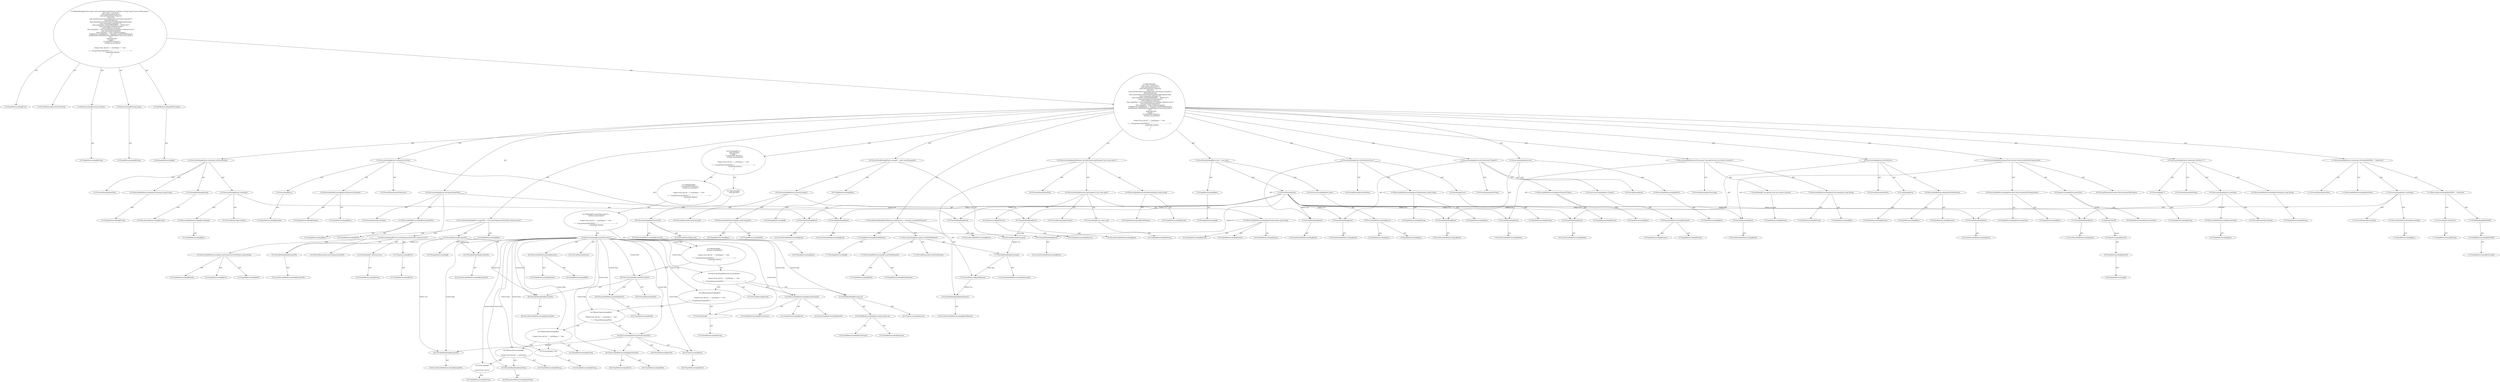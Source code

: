 digraph "runTestAntScript#?,String,String" {
0 [label="2:CtTypeReferenceImpl@void" shape=ellipse]
1 [label="2:CtVirtualElement@runTestAntScript" shape=ellipse]
2 [label="2:CtParameterImpl@String testName" shape=ellipse]
3 [label="2:CtTypeReferenceImpl@String" shape=ellipse]
4 [label="2:CtParameterImpl@String target" shape=ellipse]
5 [label="2:CtTypeReferenceImpl@String" shape=ellipse]
6 [label="2:CtTypeReferenceImpl@IOException" shape=ellipse]
7 [label="2:CtPackageReferenceImpl@" shape=ellipse]
8 [label="3:CtTypeReferenceImpl@Java" shape=ellipse]
9 [label="3:CtPackageReferenceImpl@" shape=ellipse]
10 [label="3:CtExecutableReferenceImpl@Java()" shape=ellipse]
11 [label="3:CtTypeReferenceImpl@Java" shape=ellipse]
12 [label="3:CtTypeReferenceImpl@Java" shape=ellipse]
13 [label="3:CtConstructorCallImpl@new Java()" shape=ellipse]
14 [label="3:CtVirtualElement@task" shape=ellipse]
15 [label="3:CtLocalVariableImpl@Java task = new Java()" shape=ellipse]
16 [label="4:CtExecutableReferenceImpl@setTaskName(java.lang.String)" shape=ellipse]
17 [label="4:CtTypeReferenceImpl@Java" shape=ellipse]
18 [label="4:CtTypeReferenceImpl@String" shape=ellipse]
19 [label="4:CtVirtualElement@setTaskName" shape=ellipse]
20 [label="4:CtVariableReadImpl@task" shape=ellipse]
21 [label="4:CtLocalVariableReferenceImpl@task" shape=ellipse]
22 [label="4:CtLiteralImpl@\"java\"" shape=ellipse]
23 [label="4:CtTypeReferenceImpl@String" shape=ellipse]
24 [label="4:CtInvocationImpl@task.setTaskName(\"java\")" shape=ellipse]
25 [label="5:CtExecutableReferenceImpl@setProject(Project)" shape=ellipse]
26 [label="5:CtTypeReferenceImpl@Java" shape=ellipse]
27 [label="5:CtTypeReferenceImpl@Project" shape=ellipse]
28 [label="5:CtVirtualElement@setProject" shape=ellipse]
29 [label="5:CtVariableReadImpl@task" shape=ellipse]
30 [label="5:CtLocalVariableReferenceImpl@task" shape=ellipse]
31 [label="5:CtExecutableReferenceImpl@Project()" shape=ellipse]
32 [label="5:CtTypeReferenceImpl@Project" shape=ellipse]
33 [label="5:CtTypeReferenceImpl@Project" shape=ellipse]
34 [label="5:CtConstructorCallImpl@new Project()" shape=ellipse]
35 [label="5:CtInvocationImpl@task.setProject(new Project())" shape=ellipse]
36 [label="6:CtExecutableReferenceImpl@init()" shape=ellipse]
37 [label="6:CtTypeReferenceImpl@Java" shape=ellipse]
38 [label="6:CtVirtualElement@init" shape=ellipse]
39 [label="6:CtVariableReadImpl@task" shape=ellipse]
40 [label="6:CtLocalVariableReferenceImpl@task" shape=ellipse]
41 [label="6:CtInvocationImpl@task.init()" shape=ellipse]
42 [label="7:CtExecutableReferenceImpl@setClassname(java.lang.String)" shape=ellipse]
43 [label="7:CtTypeReferenceImpl@Java" shape=ellipse]
44 [label="7:CtTypeReferenceImpl@String" shape=ellipse]
45 [label="7:CtVirtualElement@setClassname" shape=ellipse]
46 [label="7:CtVariableReadImpl@task" shape=ellipse]
47 [label="7:CtLocalVariableReferenceImpl@task" shape=ellipse]
48 [label="7:CtLiteralImpl@\"org.apache.tools.ant.launch.Launcher\"" shape=ellipse]
49 [label="7:CtTypeReferenceImpl@String" shape=ellipse]
50 [label="7:CtInvocationImpl@task.setClassname(\"org.apache.tools.ant.launch.Launcher\")" shape=ellipse]
51 [label="8:CtExecutableReferenceImpl@setFork(boolean)" shape=ellipse]
52 [label="8:CtTypeReferenceImpl@Java" shape=ellipse]
53 [label="8:CtTypeReferenceImpl@boolean" shape=ellipse]
54 [label="8:CtVirtualElement@setFork" shape=ellipse]
55 [label="8:CtVariableReadImpl@task" shape=ellipse]
56 [label="8:CtLocalVariableReferenceImpl@task" shape=ellipse]
57 [label="8:CtLiteralImpl@true" shape=ellipse]
58 [label="8:CtTypeReferenceImpl@boolean" shape=ellipse]
59 [label="8:CtInvocationImpl@task.setFork(true)" shape=ellipse]
60 [label="9:CtExecutableReferenceImpl@transferCoberturaDataFileProperty(Java)" shape=ellipse]
61 [label="9:CtTypeReferenceImpl@InstrumentTask" shape=ellipse]
62 [label="9:CtTypeReferenceImpl@Java" shape=ellipse]
63 [label="9:CtVirtualElement@transferCoberturaDataFileProperty" shape=ellipse]
64 [label="9:CtTypeAccessImpl@InstrumentTask" shape=ellipse]
65 [label="9:CtTypeReferenceImpl@InstrumentTask" shape=ellipse]
66 [label="9:CtVariableReadImpl@task" shape=ellipse]
67 [label="9:CtLocalVariableReferenceImpl@task" shape=ellipse]
68 [label="9:CtInvocationImpl@InstrumentTask.transferCoberturaDataFileProperty(task)" shape=ellipse]
69 [label="10:CtExecutableReferenceImpl@setValue(java.lang.String)" shape=ellipse]
70 [label="10:CtTypeReferenceImpl@String" shape=ellipse]
71 [label="10:CtVirtualElement@setValue" shape=ellipse]
72 [label="10:CtExecutableReferenceImpl@createArg()" shape=ellipse]
73 [label="10:CtTypeReferenceImpl@Java" shape=ellipse]
74 [label="10:CtVirtualElement@createArg" shape=ellipse]
75 [label="10:CtVariableReadImpl@task" shape=ellipse]
76 [label="10:CtLocalVariableReferenceImpl@task" shape=ellipse]
77 [label="10:CtInvocationImpl@task.createArg()" shape=ellipse]
78 [label="10:CtLiteralImpl@\"-f\"" shape=ellipse]
79 [label="10:CtTypeReferenceImpl@String" shape=ellipse]
80 [label="10:CtInvocationImpl@task.createArg().setValue(\"-f\")" shape=ellipse]
81 [label="11:CtExecutableReferenceImpl@setValue()" shape=ellipse]
82 [label="11:CtVirtualElement@setValue" shape=ellipse]
83 [label="11:CtExecutableReferenceImpl@createArg()" shape=ellipse]
84 [label="11:CtTypeReferenceImpl@Java" shape=ellipse]
85 [label="11:CtVirtualElement@createArg" shape=ellipse]
86 [label="11:CtVariableReadImpl@task" shape=ellipse]
87 [label="11:CtLocalVariableReferenceImpl@task" shape=ellipse]
88 [label="11:CtInvocationImpl@task.createArg()" shape=ellipse]
89 [label="11:CtFieldReferenceImpl@BASEDIR" shape=ellipse]
90 [label="11:CtTypeReferenceImpl@PlaceHold" shape=ellipse]
91 [label="11:CtFieldReadImpl@BASEDIR" shape=ellipse]
92 [label="11:CtLiteralImpl@\"/build.xml\"" shape=ellipse]
93 [label="11:CtTypeReferenceImpl@String" shape=ellipse]
94 [label="11:CtBinaryOperatorImpl@BASEDIR + \"/build.xml\"" shape=ellipse]
95 [label="11:CtInvocationImpl@task.createArg().setValue(BASEDIR + \"/build.xml\")" shape=ellipse]
96 [label="12:CtExecutableReferenceImpl@setValue(java.lang.String)" shape=ellipse]
97 [label="12:CtTypeReferenceImpl@String" shape=ellipse]
98 [label="12:CtVirtualElement@setValue" shape=ellipse]
99 [label="12:CtExecutableReferenceImpl@createArg()" shape=ellipse]
100 [label="12:CtTypeReferenceImpl@Java" shape=ellipse]
101 [label="12:CtVirtualElement@createArg" shape=ellipse]
102 [label="12:CtVariableReadImpl@task" shape=ellipse]
103 [label="12:CtLocalVariableReferenceImpl@task" shape=ellipse]
104 [label="12:CtInvocationImpl@task.createArg()" shape=ellipse]
105 [label="12:CtVariableReadImpl@target" shape=ellipse]
106 [label="12:CtParameterReferenceImpl@target" shape=ellipse]
107 [label="12:CtInvocationImpl@task.createArg().setValue(target)" shape=ellipse]
108 [label="13:CtExecutableReferenceImpl@setFailonerror(boolean)" shape=ellipse]
109 [label="13:CtTypeReferenceImpl@Java" shape=ellipse]
110 [label="13:CtTypeReferenceImpl@boolean" shape=ellipse]
111 [label="13:CtVirtualElement@setFailonerror" shape=ellipse]
112 [label="13:CtVariableReadImpl@task" shape=ellipse]
113 [label="13:CtLocalVariableReferenceImpl@task" shape=ellipse]
114 [label="13:CtLiteralImpl@true" shape=ellipse]
115 [label="13:CtTypeReferenceImpl@boolean" shape=ellipse]
116 [label="13:CtInvocationImpl@task.setFailonerror(true)" shape=ellipse]
117 [label="14:CtTypeReferenceImpl@File" shape=ellipse]
118 [label="14:CtPackageReferenceImpl@" shape=ellipse]
119 [label="14:CtExecutableReferenceImpl@createTemporaryTextFile(java.lang.String)" shape=ellipse]
120 [label="14:CtTypeReferenceImpl@Util" shape=ellipse]
121 [label="14:CtTypeReferenceImpl@File" shape=ellipse]
122 [label="14:CtTypeReferenceImpl@String" shape=ellipse]
123 [label="14:CtVirtualElement@createTemporaryTextFile" shape=ellipse]
124 [label="14:CtTypeAccessImpl@Util" shape=ellipse]
125 [label="14:CtTypeReferenceImpl@Util" shape=ellipse]
126 [label="14:CtLiteralImpl@\"cobertura-test\"" shape=ellipse]
127 [label="14:CtTypeReferenceImpl@String" shape=ellipse]
128 [label="14:CtInvocationImpl@Util.createTemporaryTextFile(\"cobertura-test\")" shape=ellipse]
129 [label="14:CtVirtualElement@outputFile" shape=ellipse]
130 [label="14:CtLocalVariableImpl@File outputFile = Util.createTemporaryTextFile(\"cobertura-test\")" shape=ellipse]
131 [label="15:CtExecutableReferenceImpl@setOutput(File)" shape=ellipse]
132 [label="15:CtTypeReferenceImpl@Java" shape=ellipse]
133 [label="15:CtTypeReferenceImpl@File" shape=ellipse]
134 [label="15:CtVirtualElement@setOutput" shape=ellipse]
135 [label="15:CtVariableReadImpl@task" shape=ellipse]
136 [label="15:CtLocalVariableReferenceImpl@task" shape=ellipse]
137 [label="15:CtVariableReadImpl@outputFile" shape=ellipse]
138 [label="15:CtLocalVariableReferenceImpl@outputFile" shape=ellipse]
139 [label="15:CtInvocationImpl@task.setOutput(outputFile)" shape=ellipse]
140 [label="16:CtTypeReferenceImpl@Path" shape=ellipse]
141 [label="16:CtPackageReferenceImpl@" shape=ellipse]
142 [label="16:CtExecutableReferenceImpl@createClasspath()" shape=ellipse]
143 [label="16:CtTypeReferenceImpl@Java" shape=ellipse]
144 [label="16:CtTypeReferenceImpl@Path" shape=ellipse]
145 [label="16:CtVirtualElement@createClasspath" shape=ellipse]
146 [label="16:CtVariableReadImpl@task" shape=ellipse]
147 [label="16:CtLocalVariableReferenceImpl@task" shape=ellipse]
148 [label="16:CtInvocationImpl@task.createClasspath()" shape=ellipse]
149 [label="16:CtVirtualElement@classpath" shape=ellipse]
150 [label="16:CtLocalVariableImpl@Path classpath = task.createClasspath()" shape=ellipse]
151 [label="17:CtTypeReferenceImpl@PathElement" shape=ellipse]
152 [label="17:CtPackageReferenceImpl@" shape=ellipse]
153 [label="17:CtExecutableReferenceImpl@createPathElement()" shape=ellipse]
154 [label="17:CtTypeReferenceImpl@Path" shape=ellipse]
155 [label="17:CtTypeReferenceImpl@PathElement" shape=ellipse]
156 [label="17:CtVirtualElement@createPathElement" shape=ellipse]
157 [label="17:CtVariableReadImpl@classpath" shape=ellipse]
158 [label="17:CtLocalVariableReferenceImpl@classpath" shape=ellipse]
159 [label="17:CtInvocationImpl@classpath.createPathElement()" shape=ellipse]
160 [label="17:CtVirtualElement@pathElement" shape=ellipse]
161 [label="17:CtLocalVariableImpl@PathElement pathElement = classpath.createPathElement()" shape=ellipse]
162 [label="18:CtExecutableReferenceImpl@setPath(java.lang.String)" shape=ellipse]
163 [label="18:CtTypeReferenceImpl@PathElement" shape=ellipse]
164 [label="18:CtTypeReferenceImpl@String" shape=ellipse]
165 [label="18:CtVirtualElement@setPath" shape=ellipse]
166 [label="18:CtVariableReadImpl@pathElement" shape=ellipse]
167 [label="18:CtLocalVariableReferenceImpl@pathElement" shape=ellipse]
168 [label="18:CtExecutableReferenceImpl@getProperty(java.lang.String)" shape=ellipse]
169 [label="18:CtTypeReferenceImpl@System" shape=ellipse]
170 [label="18:CtTypeReferenceImpl@String" shape=ellipse]
171 [label="18:CtTypeReferenceImpl@String" shape=ellipse]
172 [label="18:CtVirtualElement@getProperty" shape=ellipse]
173 [label="18:CtTypeAccessImpl@System" shape=ellipse]
174 [label="18:CtTypeReferenceImpl@System" shape=ellipse]
175 [label="18:CtLiteralImpl@\"java.class.path\"" shape=ellipse]
176 [label="18:CtTypeReferenceImpl@String" shape=ellipse]
177 [label="18:CtInvocationImpl@System.getProperty(\"java.class.path\")" shape=ellipse]
178 [label="18:CtInvocationImpl@pathElement.setPath(System.getProperty(\"java.class.path\"))" shape=ellipse]
179 [label="20:CtExecutableReferenceImpl@execute()" shape=ellipse]
180 [label="20:CtTypeReferenceImpl@Java" shape=ellipse]
181 [label="20:CtVirtualElement@execute" shape=ellipse]
182 [label="20:CtVariableReadImpl@task" shape=ellipse]
183 [label="20:CtLocalVariableReferenceImpl@task" shape=ellipse]
184 [label="20:CtInvocationImpl@task.execute()" shape=ellipse]
185 [label="19:CtBlockImpl@\{
    task.execute();
\}" shape=ellipse]
186 [label="22:CtExecutableReferenceImpl@exists()" shape=ellipse]
187 [label="22:CtTypeReferenceImpl@File" shape=ellipse]
188 [label="22:CtTypeReferenceImpl@boolean" shape=ellipse]
189 [label="22:CtVirtualElement@exists" shape=ellipse]
190 [label="22:CtVariableReadImpl@outputFile" shape=ellipse]
191 [label="22:CtLocalVariableReferenceImpl@outputFile" shape=ellipse]
192 [label="22:CtInvocationImpl@outputFile.exists()" shape=ellipse]
193 [label="23:CtExecutableReferenceImpl@println(char[])" shape=ellipse]
194 [label="23:CtTypeReferenceImpl@PrintStream" shape=ellipse]
195 [label="23:CtTypeReferenceImpl@void" shape=ellipse]
196 [label="23:CtArrayTypeReferenceImpl@char[]" shape=ellipse]
197 [label="23:CtVirtualElement@println" shape=ellipse]
198 [label="23:CtFieldReferenceImpl@java.lang.System.out" shape=ellipse]
199 [label="23:CtTypeReferenceImpl@System" shape=ellipse]
200 [label="23:CtTypeReferenceImpl@PrintStream" shape=ellipse]
201 [label="23:CtFieldReadImpl@System.out" shape=ellipse]
202 [label="23:CtTypeAccessImpl@System" shape=ellipse]
203 [label="24:CtLiteralImpl@\"\n\n\nOutput from Ant for \"" shape=ellipse]
204 [label="24:CtTypeReferenceImpl@String" shape=ellipse]
205 [label="24:CtVariableReadImpl@testName" shape=ellipse]
206 [label="24:CtParameterReferenceImpl@testName" shape=ellipse]
207 [label="24:CtBinaryOperatorImpl@(\"\n\n\nOutput from Ant for \" + testName)" shape=ellipse]
208 [label="24:CtTypeReferenceImpl@String" shape=ellipse]
209 [label="25:CtLiteralImpl@\" test:\n----------------------------------------\n\"" shape=ellipse]
210 [label="25:CtTypeReferenceImpl@String" shape=ellipse]
211 [label="24:CtBinaryOperatorImpl@((\"\n\n\nOutput from Ant for \" + testName) + \" test:\n----------------------------------------\n\")" shape=ellipse]
212 [label="24:CtTypeReferenceImpl@String" shape=ellipse]
213 [label="26:CtExecutableReferenceImpl@getText(File)" shape=ellipse]
214 [label="26:CtTypeReferenceImpl@Util" shape=ellipse]
215 [label="26:CtTypeReferenceImpl@File" shape=ellipse]
216 [label="26:CtVirtualElement@getText" shape=ellipse]
217 [label="26:CtTypeAccessImpl@Util" shape=ellipse]
218 [label="26:CtTypeReferenceImpl@Util" shape=ellipse]
219 [label="26:CtVariableReadImpl@outputFile" shape=ellipse]
220 [label="26:CtLocalVariableReferenceImpl@outputFile" shape=ellipse]
221 [label="26:CtInvocationImpl@Util.getText(outputFile)" shape=ellipse]
222 [label="24:CtBinaryOperatorImpl@(((\"\n\n\nOutput from Ant for \" + testName) + \" test:\n----------------------------------------\n\") + Util.getText(outputFile))" shape=ellipse]
223 [label="27:CtLiteralImpl@\"----------------------------------------\"" shape=ellipse]
224 [label="27:CtTypeReferenceImpl@String" shape=ellipse]
225 [label="24:CtBinaryOperatorImpl@(((\"\n\n\nOutput from Ant for \" + testName) + \" test:\n----------------------------------------\n\") + Util.getText(outputFile)) + \"----------------------------------------\"" shape=ellipse]
226 [label="23:CtInvocationImpl@System.out.println((((\"\n\n\nOutput from Ant for \" + testName) + \" test:\n----------------------------------------\n\") + Util.getText(outputFile)) + \"----------------------------------------\")" shape=ellipse]
227 [label="28:CtExecutableReferenceImpl@delete()" shape=ellipse]
228 [label="28:CtTypeReferenceImpl@File" shape=ellipse]
229 [label="28:CtVirtualElement@delete" shape=ellipse]
230 [label="28:CtVariableReadImpl@outputFile" shape=ellipse]
231 [label="28:CtLocalVariableReferenceImpl@outputFile" shape=ellipse]
232 [label="28:CtInvocationImpl@outputFile.delete()" shape=ellipse]
233 [label="22:CtBlockImpl@\{
    System.out.println((((\"\n\n\nOutput from Ant for \" + testName) + \" test:\n----------------------------------------\n\") + Util.getText(outputFile)) + \"----------------------------------------\");
    outputFile.delete();
\}" shape=ellipse]
234 [label="22:CtIfImpl@if (outputFile.exists()) \{
    System.out.println((((\"\n\n\nOutput from Ant for \" + testName) + \" test:\n----------------------------------------\n\") + Util.getText(outputFile)) + \"----------------------------------------\");
    outputFile.delete();
\}" shape=ellipse]
235 [label="21:CtBlockImpl@\{
    if (outputFile.exists()) \{
        System.out.println((((\"\n\n\nOutput from Ant for \" + testName) + \" test:\n----------------------------------------\n\") + Util.getText(outputFile)) + \"----------------------------------------\");
        outputFile.delete();
    \}
\}" shape=ellipse]
236 [label="19:CtTryImpl@try \{
    task.execute();
\} finally \{
    if (outputFile.exists()) \{
        System.out.println((((\"\n\n\nOutput from Ant for \" + testName) + \" test:\n----------------------------------------\n\") + Util.getText(outputFile)) + \"----------------------------------------\");
        outputFile.delete();
    \}
\}" shape=ellipse]
237 [label="2:CtBlockImpl@\{
    Java task = new Java();
    task.setTaskName(\"java\");
    task.setProject(new Project());
    task.init();
    task.setClassname(\"org.apache.tools.ant.launch.Launcher\");
    task.setFork(true);
    InstrumentTask.transferCoberturaDataFileProperty(task);
    task.createArg().setValue(\"-f\");
    task.createArg().setValue(BASEDIR + \"/build.xml\");
    task.createArg().setValue(target);
    task.setFailonerror(true);
    File outputFile = Util.createTemporaryTextFile(\"cobertura-test\");
    task.setOutput(outputFile);
    Path classpath = task.createClasspath();
    PathElement pathElement = classpath.createPathElement();
    pathElement.setPath(System.getProperty(\"java.class.path\"));
    try \{
        task.execute();
    \} finally \{
        if (outputFile.exists()) \{
            System.out.println((((\"\n\n\nOutput from Ant for \" + testName) + \" test:\n----------------------------------------\n\") + Util.getText(outputFile)) + \"----------------------------------------\");
            outputFile.delete();
        \}
    \}
\}" shape=ellipse]
238 [label="2:CtMethodImpl@private static void runTestAntScript(String testName, String target) throws IOException \{
    Java task = new Java();
    task.setTaskName(\"java\");
    task.setProject(new Project());
    task.init();
    task.setClassname(\"org.apache.tools.ant.launch.Launcher\");
    task.setFork(true);
    InstrumentTask.transferCoberturaDataFileProperty(task);
    task.createArg().setValue(\"-f\");
    task.createArg().setValue(BASEDIR + \"/build.xml\");
    task.createArg().setValue(target);
    task.setFailonerror(true);
    File outputFile = Util.createTemporaryTextFile(\"cobertura-test\");
    task.setOutput(outputFile);
    Path classpath = task.createClasspath();
    PathElement pathElement = classpath.createPathElement();
    pathElement.setPath(System.getProperty(\"java.class.path\"));
    try \{
        task.execute();
    \} finally \{
        if (outputFile.exists()) \{
            System.out.println((((\"\n\n\nOutput from Ant for \" + testName) + \" test:\n----------------------------------------\n\") + Util.getText(outputFile)) + \"----------------------------------------\");
            outputFile.delete();
        \}
    \}
\}" shape=ellipse]
239 [label="9:Update@UPDATE" shape=ellipse]
240 [label="9:CtPackageReferenceImpl@" shape=ellipse]
241 [label="9:CtTypeReferenceImpl@AntUtil" shape=ellipse]
242 [label="9:CtTypeAccessImpl@AntUtil" shape=ellipse]
2 -> 3 [label="AST"];
4 -> 5 [label="AST"];
6 -> 7 [label="AST"];
8 -> 9 [label="AST"];
10 -> 11 [label="AST"];
10 -> 12 [label="AST"];
13 -> 10 [label="AST"];
14 -> 20 [label="Define-Use"];
14 -> 29 [label="Define-Use"];
14 -> 39 [label="Define-Use"];
14 -> 46 [label="Define-Use"];
14 -> 55 [label="Define-Use"];
14 -> 66 [label="Define-Use"];
14 -> 75 [label="Define-Use"];
14 -> 86 [label="Define-Use"];
14 -> 102 [label="Define-Use"];
14 -> 112 [label="Define-Use"];
14 -> 135 [label="Define-Use"];
14 -> 146 [label="Define-Use"];
14 -> 182 [label="Define-Use"];
15 -> 14 [label="AST"];
15 -> 8 [label="AST"];
15 -> 13 [label="AST"];
16 -> 17 [label="AST"];
16 -> 18 [label="AST"];
20 -> 21 [label="AST"];
22 -> 23 [label="AST"];
24 -> 19 [label="AST"];
24 -> 20 [label="AST"];
24 -> 16 [label="AST"];
24 -> 22 [label="AST"];
25 -> 26 [label="AST"];
25 -> 27 [label="AST"];
29 -> 30 [label="AST"];
31 -> 32 [label="AST"];
31 -> 33 [label="AST"];
34 -> 31 [label="AST"];
35 -> 28 [label="AST"];
35 -> 29 [label="AST"];
35 -> 25 [label="AST"];
35 -> 34 [label="AST"];
36 -> 37 [label="AST"];
39 -> 40 [label="AST"];
41 -> 38 [label="AST"];
41 -> 39 [label="AST"];
41 -> 36 [label="AST"];
42 -> 43 [label="AST"];
42 -> 44 [label="AST"];
46 -> 47 [label="AST"];
48 -> 49 [label="AST"];
50 -> 45 [label="AST"];
50 -> 46 [label="AST"];
50 -> 42 [label="AST"];
50 -> 48 [label="AST"];
51 -> 52 [label="AST"];
51 -> 53 [label="AST"];
55 -> 56 [label="AST"];
57 -> 58 [label="AST"];
59 -> 54 [label="AST"];
59 -> 55 [label="AST"];
59 -> 51 [label="AST"];
59 -> 57 [label="AST"];
60 -> 61 [label="AST"];
60 -> 62 [label="AST"];
64 -> 65 [label="AST"];
64 -> 239 [label="Action"];
66 -> 67 [label="AST"];
68 -> 63 [label="AST"];
68 -> 64 [label="AST"];
68 -> 60 [label="AST"];
68 -> 66 [label="AST"];
69 -> 70 [label="AST"];
72 -> 73 [label="AST"];
75 -> 76 [label="AST"];
77 -> 74 [label="AST"];
77 -> 75 [label="AST"];
77 -> 72 [label="AST"];
78 -> 79 [label="AST"];
80 -> 71 [label="AST"];
80 -> 77 [label="AST"];
80 -> 69 [label="AST"];
80 -> 78 [label="AST"];
83 -> 84 [label="AST"];
86 -> 87 [label="AST"];
88 -> 85 [label="AST"];
88 -> 86 [label="AST"];
88 -> 83 [label="AST"];
89 -> 90 [label="AST"];
91 -> 89 [label="AST"];
92 -> 93 [label="AST"];
94 -> 91 [label="AST"];
94 -> 92 [label="AST"];
95 -> 82 [label="AST"];
95 -> 88 [label="AST"];
95 -> 81 [label="AST"];
95 -> 94 [label="AST"];
96 -> 97 [label="AST"];
99 -> 100 [label="AST"];
102 -> 103 [label="AST"];
104 -> 101 [label="AST"];
104 -> 102 [label="AST"];
104 -> 99 [label="AST"];
105 -> 106 [label="AST"];
107 -> 98 [label="AST"];
107 -> 104 [label="AST"];
107 -> 96 [label="AST"];
107 -> 105 [label="AST"];
108 -> 109 [label="AST"];
108 -> 110 [label="AST"];
112 -> 113 [label="AST"];
114 -> 115 [label="AST"];
116 -> 111 [label="AST"];
116 -> 112 [label="AST"];
116 -> 108 [label="AST"];
116 -> 114 [label="AST"];
117 -> 118 [label="AST"];
119 -> 120 [label="AST"];
119 -> 121 [label="AST"];
119 -> 122 [label="AST"];
124 -> 125 [label="AST"];
126 -> 127 [label="AST"];
128 -> 123 [label="AST"];
128 -> 124 [label="AST"];
128 -> 119 [label="AST"];
128 -> 126 [label="AST"];
129 -> 137 [label="Define-Use"];
129 -> 190 [label="Define-Use"];
129 -> 219 [label="Define-Use"];
129 -> 230 [label="Define-Use"];
130 -> 129 [label="AST"];
130 -> 117 [label="AST"];
130 -> 128 [label="AST"];
131 -> 132 [label="AST"];
131 -> 133 [label="AST"];
135 -> 136 [label="AST"];
137 -> 138 [label="AST"];
139 -> 134 [label="AST"];
139 -> 135 [label="AST"];
139 -> 131 [label="AST"];
139 -> 137 [label="AST"];
140 -> 141 [label="AST"];
142 -> 143 [label="AST"];
142 -> 144 [label="AST"];
146 -> 147 [label="AST"];
146 -> 149 [label="Data Dep"];
148 -> 145 [label="AST"];
148 -> 146 [label="AST"];
148 -> 142 [label="AST"];
149 -> 157 [label="Define-Use"];
150 -> 149 [label="AST"];
150 -> 140 [label="AST"];
150 -> 148 [label="AST"];
151 -> 152 [label="AST"];
153 -> 154 [label="AST"];
153 -> 155 [label="AST"];
157 -> 158 [label="AST"];
157 -> 160 [label="Data Dep"];
159 -> 156 [label="AST"];
159 -> 157 [label="AST"];
159 -> 153 [label="AST"];
160 -> 166 [label="Define-Use"];
161 -> 160 [label="AST"];
161 -> 151 [label="AST"];
161 -> 159 [label="AST"];
162 -> 163 [label="AST"];
162 -> 164 [label="AST"];
166 -> 167 [label="AST"];
168 -> 169 [label="AST"];
168 -> 170 [label="AST"];
168 -> 171 [label="AST"];
173 -> 174 [label="AST"];
175 -> 176 [label="AST"];
177 -> 172 [label="AST"];
177 -> 173 [label="AST"];
177 -> 168 [label="AST"];
177 -> 175 [label="AST"];
178 -> 165 [label="AST"];
178 -> 166 [label="AST"];
178 -> 162 [label="AST"];
178 -> 177 [label="AST"];
179 -> 180 [label="AST"];
182 -> 183 [label="AST"];
184 -> 181 [label="AST"];
184 -> 182 [label="AST"];
184 -> 179 [label="AST"];
185 -> 184 [label="AST"];
186 -> 187 [label="AST"];
186 -> 188 [label="AST"];
190 -> 191 [label="AST"];
192 -> 189 [label="AST"];
192 -> 190 [label="AST"];
192 -> 186 [label="AST"];
192 -> 233 [label="Control Dep"];
192 -> 226 [label="Control Dep"];
192 -> 193 [label="Control Dep"];
192 -> 201 [label="Control Dep"];
192 -> 225 [label="Control Dep"];
192 -> 222 [label="Control Dep"];
192 -> 211 [label="Control Dep"];
192 -> 207 [label="Control Dep"];
192 -> 203 [label="Control Dep"];
192 -> 205 [label="Control Dep"];
192 -> 209 [label="Control Dep"];
192 -> 221 [label="Control Dep"];
192 -> 213 [label="Control Dep"];
192 -> 217 [label="Control Dep"];
192 -> 219 [label="Control Dep"];
192 -> 223 [label="Control Dep"];
192 -> 232 [label="Control Dep"];
192 -> 227 [label="Control Dep"];
192 -> 230 [label="Control Dep"];
193 -> 194 [label="AST"];
193 -> 195 [label="AST"];
193 -> 196 [label="AST"];
198 -> 199 [label="AST"];
198 -> 200 [label="AST"];
201 -> 202 [label="AST"];
201 -> 198 [label="AST"];
203 -> 204 [label="AST"];
205 -> 206 [label="AST"];
207 -> 208 [label="AST"];
207 -> 203 [label="AST"];
207 -> 205 [label="AST"];
209 -> 210 [label="AST"];
211 -> 212 [label="AST"];
211 -> 207 [label="AST"];
211 -> 209 [label="AST"];
213 -> 214 [label="AST"];
213 -> 215 [label="AST"];
217 -> 218 [label="AST"];
219 -> 220 [label="AST"];
221 -> 216 [label="AST"];
221 -> 217 [label="AST"];
221 -> 213 [label="AST"];
221 -> 219 [label="AST"];
222 -> 211 [label="AST"];
222 -> 221 [label="AST"];
223 -> 224 [label="AST"];
225 -> 222 [label="AST"];
225 -> 223 [label="AST"];
226 -> 197 [label="AST"];
226 -> 201 [label="AST"];
226 -> 193 [label="AST"];
226 -> 225 [label="AST"];
227 -> 228 [label="AST"];
230 -> 231 [label="AST"];
232 -> 229 [label="AST"];
232 -> 230 [label="AST"];
232 -> 227 [label="AST"];
233 -> 226 [label="AST"];
233 -> 232 [label="AST"];
234 -> 192 [label="AST"];
234 -> 233 [label="AST"];
235 -> 234 [label="AST"];
236 -> 185 [label="AST"];
236 -> 235 [label="AST"];
237 -> 15 [label="AST"];
237 -> 24 [label="AST"];
237 -> 35 [label="AST"];
237 -> 41 [label="AST"];
237 -> 50 [label="AST"];
237 -> 59 [label="AST"];
237 -> 68 [label="AST"];
237 -> 80 [label="AST"];
237 -> 95 [label="AST"];
237 -> 107 [label="AST"];
237 -> 116 [label="AST"];
237 -> 130 [label="AST"];
237 -> 139 [label="AST"];
237 -> 150 [label="AST"];
237 -> 161 [label="AST"];
237 -> 178 [label="AST"];
237 -> 236 [label="AST"];
238 -> 1 [label="AST"];
238 -> 0 [label="AST"];
238 -> 2 [label="AST"];
238 -> 4 [label="AST"];
238 -> 6 [label="AST"];
238 -> 237 [label="AST"];
239 -> 242 [label="Action"];
241 -> 240 [label="AST"];
242 -> 241 [label="AST"];
}